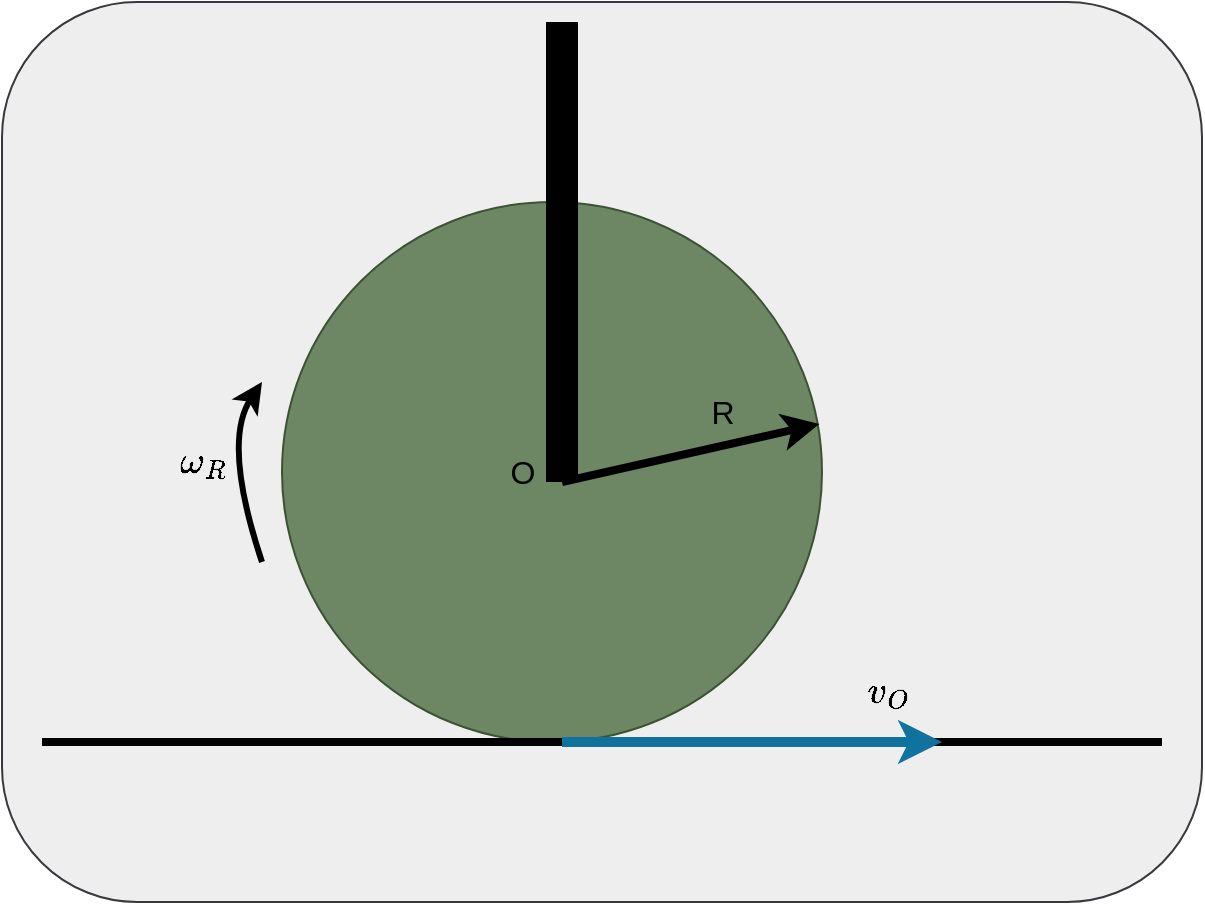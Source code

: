 <mxfile>
    <diagram id="jIh83CbRy_PzpKcnDr38" name="Page-1">
        <mxGraphModel dx="1054" dy="592" grid="1" gridSize="10" guides="1" tooltips="1" connect="1" arrows="1" fold="1" page="1" pageScale="1" pageWidth="1169" pageHeight="827" background="#ffffff" math="1" shadow="0">
            <root>
                <mxCell id="0"/>
                <mxCell id="1" parent="0"/>
                <mxCell id="16" value="" style="rounded=1;whiteSpace=wrap;html=1;fillColor=#eeeeee;strokeColor=#36393d;" vertex="1" parent="1">
                    <mxGeometry x="300" y="30" width="600" height="450" as="geometry"/>
                </mxCell>
                <mxCell id="2" value="" style="ellipse;whiteSpace=wrap;html=1;aspect=fixed;fillColor=#6d8764;strokeColor=#3A5431;fontColor=#ffffff;" parent="1" vertex="1">
                    <mxGeometry x="440" y="130" width="270" height="270" as="geometry"/>
                </mxCell>
                <mxCell id="3" value="" style="endArrow=none;html=1;strokeWidth=16;strokeColor=#000000;" parent="1" edge="1">
                    <mxGeometry width="50" height="50" relative="1" as="geometry">
                        <mxPoint x="580" y="270" as="sourcePoint"/>
                        <mxPoint x="580" y="40" as="targetPoint"/>
                    </mxGeometry>
                </mxCell>
                <mxCell id="4" value="&lt;font color=&quot;#000000&quot;&gt;&lt;span style=&quot;font-size: 16px;&quot;&gt;O&lt;/span&gt;&lt;/font&gt;" style="text;html=1;align=center;verticalAlign=middle;resizable=0;points=[];autosize=1;strokeColor=none;fillColor=none;" parent="1" vertex="1">
                    <mxGeometry x="540" y="250" width="40" height="30" as="geometry"/>
                </mxCell>
                <mxCell id="5" value="" style="endArrow=none;html=1;strokeColor=#000000;strokeWidth=4;fontSize=16;" parent="1" edge="1">
                    <mxGeometry width="50" height="50" relative="1" as="geometry">
                        <mxPoint x="320" y="400" as="sourcePoint"/>
                        <mxPoint x="880" y="400" as="targetPoint"/>
                    </mxGeometry>
                </mxCell>
                <mxCell id="6" value="" style="endArrow=classic;html=1;strokeColor=#000000;strokeWidth=4;fontSize=16;entryX=0.995;entryY=0.411;entryDx=0;entryDy=0;entryPerimeter=0;" parent="1" target="2" edge="1">
                    <mxGeometry width="50" height="50" relative="1" as="geometry">
                        <mxPoint x="580" y="270" as="sourcePoint"/>
                        <mxPoint x="630" y="220" as="targetPoint"/>
                    </mxGeometry>
                </mxCell>
                <mxCell id="9" value="&lt;font color=&quot;#000000&quot;&gt;R&lt;/font&gt;" style="text;html=1;align=center;verticalAlign=middle;resizable=0;points=[];autosize=1;strokeColor=none;fillColor=none;fontSize=16;labelBackgroundColor=none;" parent="1" vertex="1">
                    <mxGeometry x="640" y="220" width="40" height="30" as="geometry"/>
                </mxCell>
                <mxCell id="11" value="" style="curved=1;endArrow=classic;html=1;strokeColor=#000000;strokeWidth=3;fontSize=16;" parent="1" edge="1">
                    <mxGeometry width="50" height="50" relative="1" as="geometry">
                        <mxPoint x="430" y="310" as="sourcePoint"/>
                        <mxPoint x="430" y="220" as="targetPoint"/>
                        <Array as="points">
                            <mxPoint x="410" y="250"/>
                        </Array>
                    </mxGeometry>
                </mxCell>
                <mxCell id="12" value="$$\omega_R$$" style="text;html=1;align=center;verticalAlign=middle;resizable=0;points=[];autosize=1;strokeColor=none;fillColor=none;fontSize=16;fontColor=#000000;" parent="1" vertex="1">
                    <mxGeometry x="335" y="245" width="130" height="30" as="geometry"/>
                </mxCell>
                <mxCell id="15" value="$$\ v_O$$" style="text;html=1;align=center;verticalAlign=middle;resizable=0;points=[];autosize=1;strokeColor=none;fillColor=none;fontSize=16;fontColor=#000000;labelBackgroundColor=none;" parent="1" vertex="1">
                    <mxGeometry x="690" y="360" width="100" height="30" as="geometry"/>
                </mxCell>
                <mxCell id="13" value="" style="endArrow=classic;html=1;strokeColor=#10739e;strokeWidth=5;fontSize=16;fontColor=#000000;fillColor=#b1ddf0;" parent="1" edge="1">
                    <mxGeometry width="50" height="50" relative="1" as="geometry">
                        <mxPoint x="580" y="400" as="sourcePoint"/>
                        <mxPoint x="770" y="400" as="targetPoint"/>
                    </mxGeometry>
                </mxCell>
            </root>
        </mxGraphModel>
    </diagram>
</mxfile>